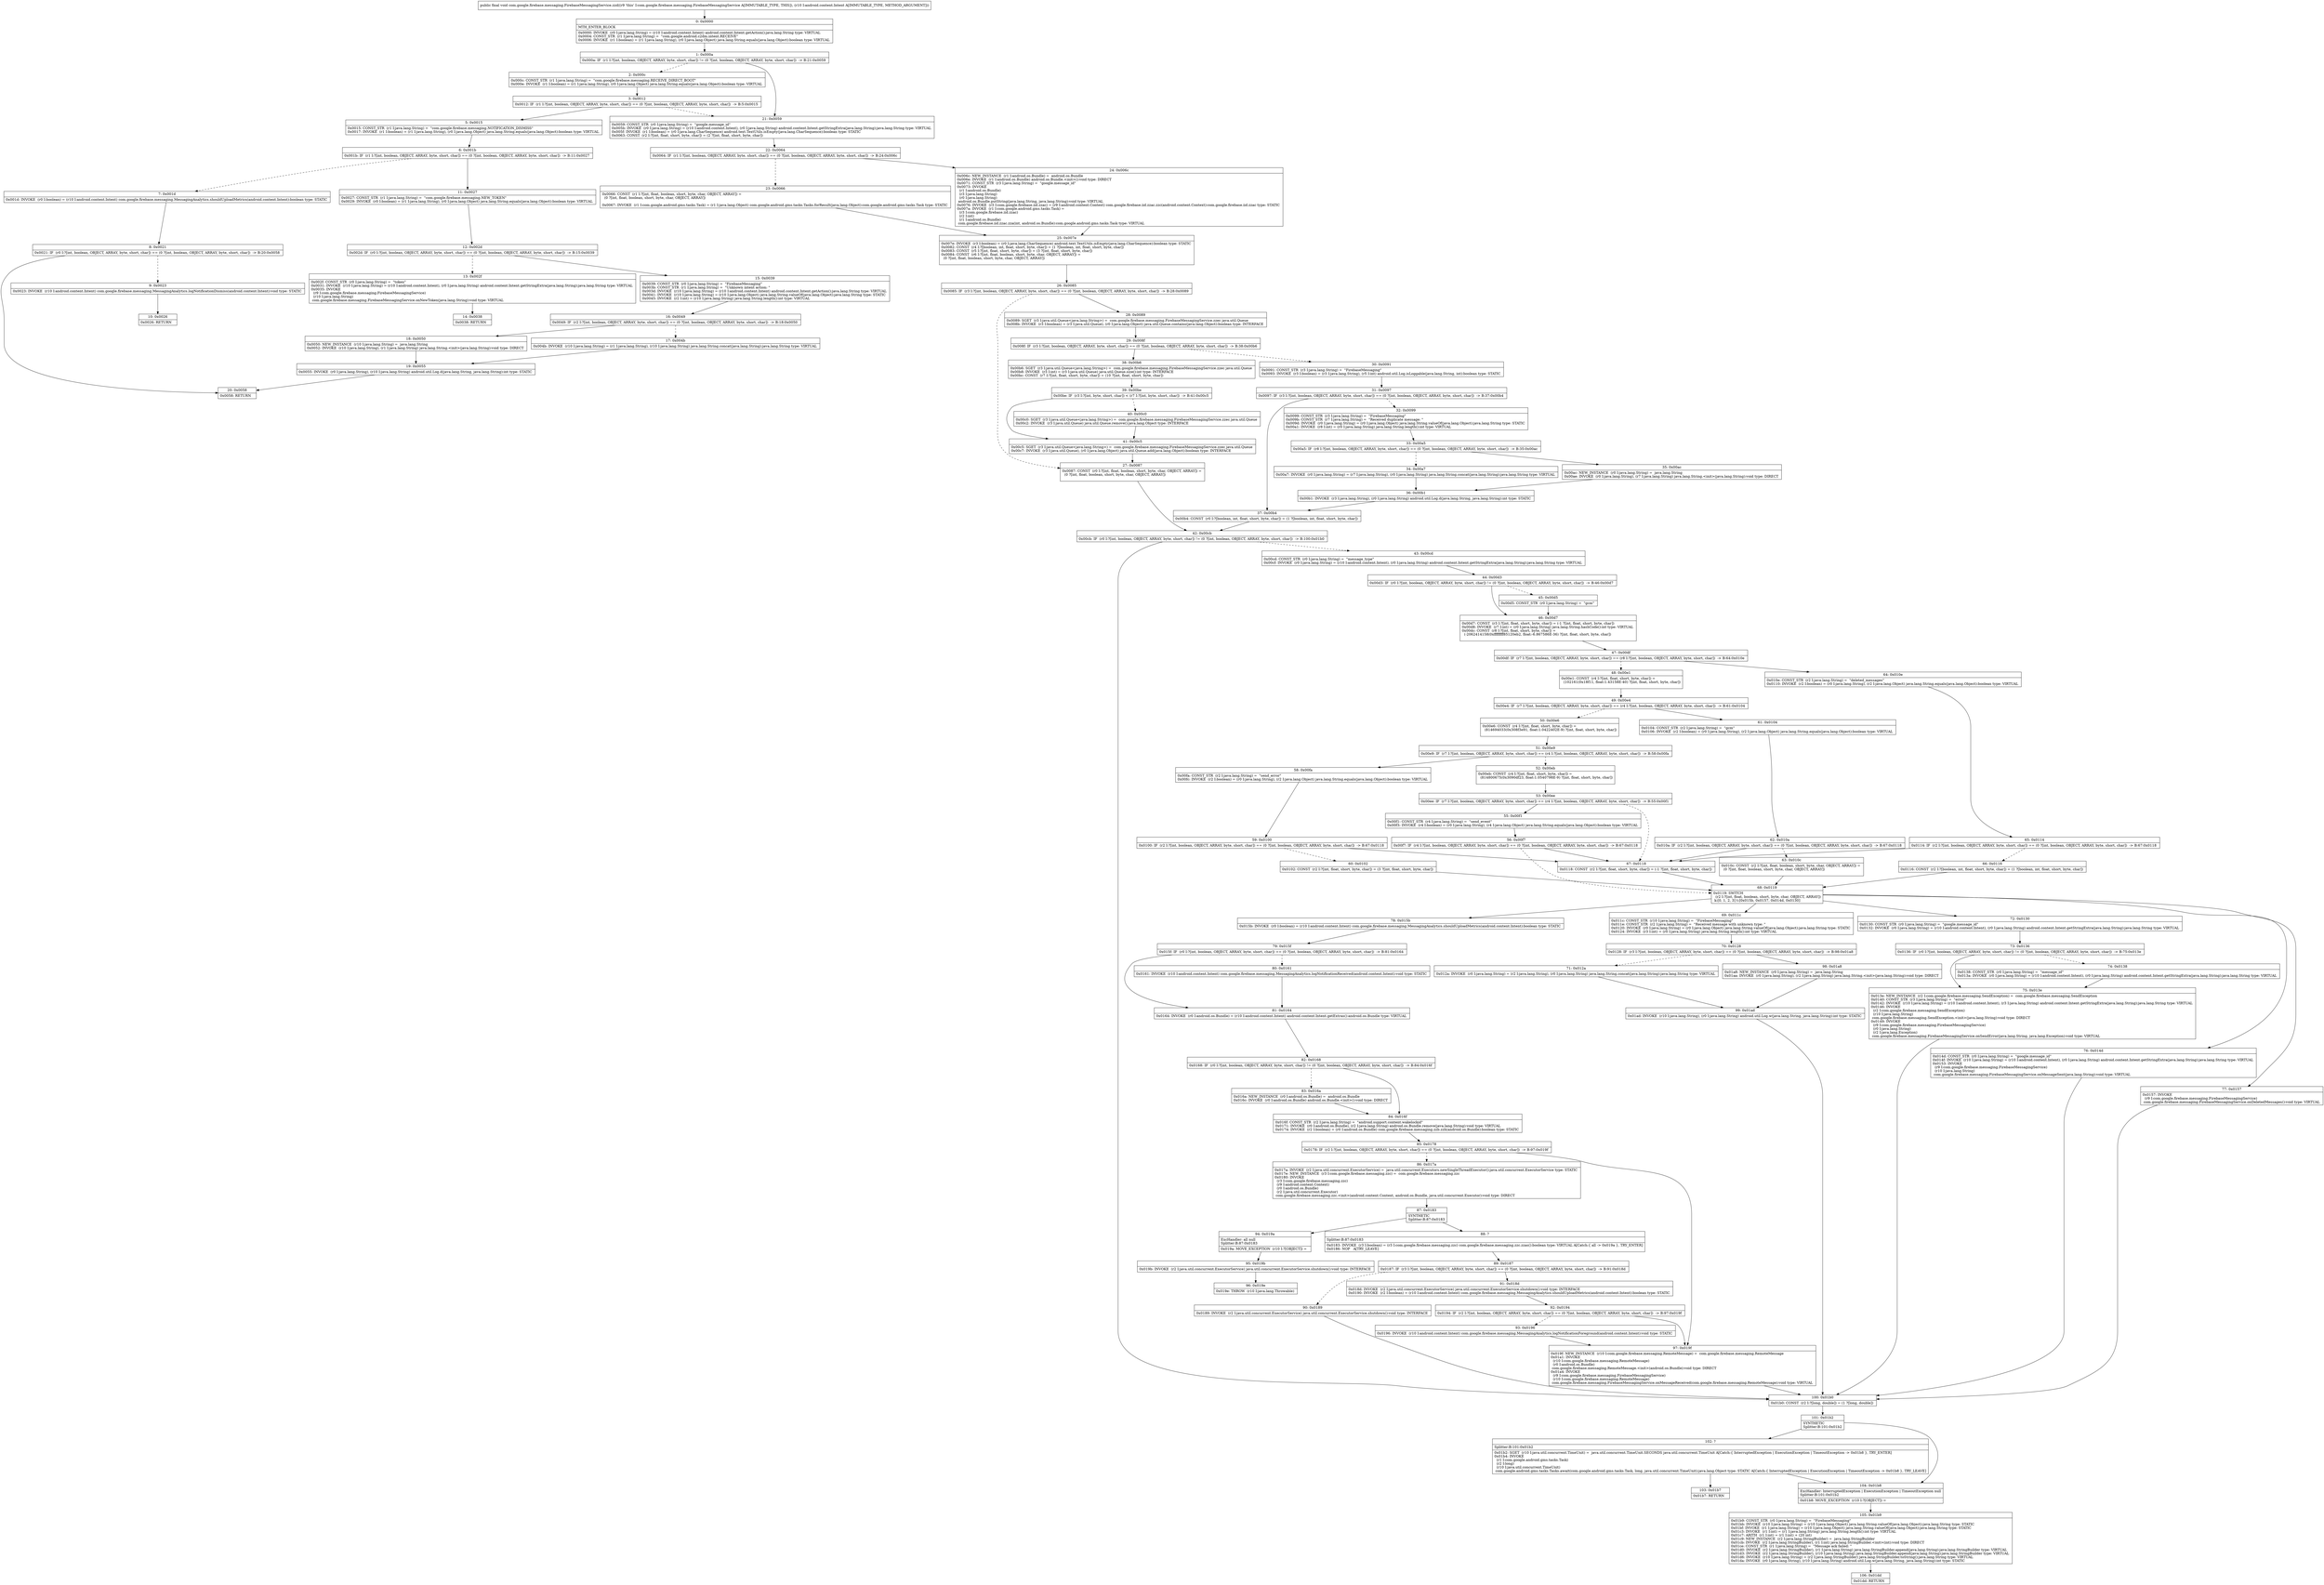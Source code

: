digraph "CFG forcom.google.firebase.messaging.FirebaseMessagingService.zzd(Landroid\/content\/Intent;)V" {
Node_0 [shape=record,label="{0\:\ 0x0000|MTH_ENTER_BLOCK\l|0x0000: INVOKE  (r0 I:java.lang.String) = (r10 I:android.content.Intent) android.content.Intent.getAction():java.lang.String type: VIRTUAL \l0x0004: CONST_STR  (r1 I:java.lang.String) =  \"com.google.android.c2dm.intent.RECEIVE\" \l0x0006: INVOKE  (r1 I:boolean) = (r1 I:java.lang.String), (r0 I:java.lang.Object) java.lang.String.equals(java.lang.Object):boolean type: VIRTUAL \l}"];
Node_1 [shape=record,label="{1\:\ 0x000a|0x000a: IF  (r1 I:?[int, boolean, OBJECT, ARRAY, byte, short, char]) != (0 ?[int, boolean, OBJECT, ARRAY, byte, short, char])  \-\> B:21:0x0059 \l}"];
Node_2 [shape=record,label="{2\:\ 0x000c|0x000c: CONST_STR  (r1 I:java.lang.String) =  \"com.google.firebase.messaging.RECEIVE_DIRECT_BOOT\" \l0x000e: INVOKE  (r1 I:boolean) = (r1 I:java.lang.String), (r0 I:java.lang.Object) java.lang.String.equals(java.lang.Object):boolean type: VIRTUAL \l}"];
Node_3 [shape=record,label="{3\:\ 0x0012|0x0012: IF  (r1 I:?[int, boolean, OBJECT, ARRAY, byte, short, char]) == (0 ?[int, boolean, OBJECT, ARRAY, byte, short, char])  \-\> B:5:0x0015 \l}"];
Node_5 [shape=record,label="{5\:\ 0x0015|0x0015: CONST_STR  (r1 I:java.lang.String) =  \"com.google.firebase.messaging.NOTIFICATION_DISMISS\" \l0x0017: INVOKE  (r1 I:boolean) = (r1 I:java.lang.String), (r0 I:java.lang.Object) java.lang.String.equals(java.lang.Object):boolean type: VIRTUAL \l}"];
Node_6 [shape=record,label="{6\:\ 0x001b|0x001b: IF  (r1 I:?[int, boolean, OBJECT, ARRAY, byte, short, char]) == (0 ?[int, boolean, OBJECT, ARRAY, byte, short, char])  \-\> B:11:0x0027 \l}"];
Node_7 [shape=record,label="{7\:\ 0x001d|0x001d: INVOKE  (r0 I:boolean) = (r10 I:android.content.Intent) com.google.firebase.messaging.MessagingAnalytics.shouldUploadMetrics(android.content.Intent):boolean type: STATIC \l}"];
Node_8 [shape=record,label="{8\:\ 0x0021|0x0021: IF  (r0 I:?[int, boolean, OBJECT, ARRAY, byte, short, char]) == (0 ?[int, boolean, OBJECT, ARRAY, byte, short, char])  \-\> B:20:0x0058 \l}"];
Node_9 [shape=record,label="{9\:\ 0x0023|0x0023: INVOKE  (r10 I:android.content.Intent) com.google.firebase.messaging.MessagingAnalytics.logNotificationDismiss(android.content.Intent):void type: STATIC \l}"];
Node_10 [shape=record,label="{10\:\ 0x0026|0x0026: RETURN   \l}"];
Node_11 [shape=record,label="{11\:\ 0x0027|0x0027: CONST_STR  (r1 I:java.lang.String) =  \"com.google.firebase.messaging.NEW_TOKEN\" \l0x0029: INVOKE  (r0 I:boolean) = (r1 I:java.lang.String), (r0 I:java.lang.Object) java.lang.String.equals(java.lang.Object):boolean type: VIRTUAL \l}"];
Node_12 [shape=record,label="{12\:\ 0x002d|0x002d: IF  (r0 I:?[int, boolean, OBJECT, ARRAY, byte, short, char]) == (0 ?[int, boolean, OBJECT, ARRAY, byte, short, char])  \-\> B:15:0x0039 \l}"];
Node_13 [shape=record,label="{13\:\ 0x002f|0x002f: CONST_STR  (r0 I:java.lang.String) =  \"token\" \l0x0031: INVOKE  (r10 I:java.lang.String) = (r10 I:android.content.Intent), (r0 I:java.lang.String) android.content.Intent.getStringExtra(java.lang.String):java.lang.String type: VIRTUAL \l0x0035: INVOKE  \l  (r9 I:com.google.firebase.messaging.FirebaseMessagingService)\l  (r10 I:java.lang.String)\l com.google.firebase.messaging.FirebaseMessagingService.onNewToken(java.lang.String):void type: VIRTUAL \l}"];
Node_14 [shape=record,label="{14\:\ 0x0038|0x0038: RETURN   \l}"];
Node_15 [shape=record,label="{15\:\ 0x0039|0x0039: CONST_STR  (r0 I:java.lang.String) =  \"FirebaseMessaging\" \l0x003b: CONST_STR  (r1 I:java.lang.String) =  \"Unknown intent action: \" \l0x003d: INVOKE  (r10 I:java.lang.String) = (r10 I:android.content.Intent) android.content.Intent.getAction():java.lang.String type: VIRTUAL \l0x0041: INVOKE  (r10 I:java.lang.String) = (r10 I:java.lang.Object) java.lang.String.valueOf(java.lang.Object):java.lang.String type: STATIC \l0x0045: INVOKE  (r2 I:int) = (r10 I:java.lang.String) java.lang.String.length():int type: VIRTUAL \l}"];
Node_16 [shape=record,label="{16\:\ 0x0049|0x0049: IF  (r2 I:?[int, boolean, OBJECT, ARRAY, byte, short, char]) == (0 ?[int, boolean, OBJECT, ARRAY, byte, short, char])  \-\> B:18:0x0050 \l}"];
Node_17 [shape=record,label="{17\:\ 0x004b|0x004b: INVOKE  (r10 I:java.lang.String) = (r1 I:java.lang.String), (r10 I:java.lang.String) java.lang.String.concat(java.lang.String):java.lang.String type: VIRTUAL \l}"];
Node_18 [shape=record,label="{18\:\ 0x0050|0x0050: NEW_INSTANCE  (r10 I:java.lang.String) =  java.lang.String \l0x0052: INVOKE  (r10 I:java.lang.String), (r1 I:java.lang.String) java.lang.String.\<init\>(java.lang.String):void type: DIRECT \l}"];
Node_19 [shape=record,label="{19\:\ 0x0055|0x0055: INVOKE  (r0 I:java.lang.String), (r10 I:java.lang.String) android.util.Log.d(java.lang.String, java.lang.String):int type: STATIC \l}"];
Node_20 [shape=record,label="{20\:\ 0x0058|0x0058: RETURN   \l}"];
Node_21 [shape=record,label="{21\:\ 0x0059|0x0059: CONST_STR  (r0 I:java.lang.String) =  \"google.message_id\" \l0x005b: INVOKE  (r0 I:java.lang.String) = (r10 I:android.content.Intent), (r0 I:java.lang.String) android.content.Intent.getStringExtra(java.lang.String):java.lang.String type: VIRTUAL \l0x005f: INVOKE  (r1 I:boolean) = (r0 I:java.lang.CharSequence) android.text.TextUtils.isEmpty(java.lang.CharSequence):boolean type: STATIC \l0x0063: CONST  (r2 I:?[int, float, short, byte, char]) = (2 ?[int, float, short, byte, char]) \l}"];
Node_22 [shape=record,label="{22\:\ 0x0064|0x0064: IF  (r1 I:?[int, boolean, OBJECT, ARRAY, byte, short, char]) == (0 ?[int, boolean, OBJECT, ARRAY, byte, short, char])  \-\> B:24:0x006c \l}"];
Node_23 [shape=record,label="{23\:\ 0x0066|0x0066: CONST  (r1 I:?[int, float, boolean, short, byte, char, OBJECT, ARRAY]) = \l  (0 ?[int, float, boolean, short, byte, char, OBJECT, ARRAY])\l \l0x0067: INVOKE  (r1 I:com.google.android.gms.tasks.Task) = (r1 I:java.lang.Object) com.google.android.gms.tasks.Tasks.forResult(java.lang.Object):com.google.android.gms.tasks.Task type: STATIC \l}"];
Node_24 [shape=record,label="{24\:\ 0x006c|0x006c: NEW_INSTANCE  (r1 I:android.os.Bundle) =  android.os.Bundle \l0x006e: INVOKE  (r1 I:android.os.Bundle) android.os.Bundle.\<init\>():void type: DIRECT \l0x0071: CONST_STR  (r3 I:java.lang.String) =  \"google.message_id\" \l0x0073: INVOKE  \l  (r1 I:android.os.Bundle)\l  (r3 I:java.lang.String)\l  (r0 I:java.lang.String)\l android.os.Bundle.putString(java.lang.String, java.lang.String):void type: VIRTUAL \l0x0076: INVOKE  (r3 I:com.google.firebase.iid.zzac) = (r9 I:android.content.Context) com.google.firebase.iid.zzac.zzc(android.content.Context):com.google.firebase.iid.zzac type: STATIC \l0x007a: INVOKE  (r1 I:com.google.android.gms.tasks.Task) = \l  (r3 I:com.google.firebase.iid.zzac)\l  (r2 I:int)\l  (r1 I:android.os.Bundle)\l com.google.firebase.iid.zzac.zza(int, android.os.Bundle):com.google.android.gms.tasks.Task type: VIRTUAL \l}"];
Node_25 [shape=record,label="{25\:\ 0x007e|0x007e: INVOKE  (r3 I:boolean) = (r0 I:java.lang.CharSequence) android.text.TextUtils.isEmpty(java.lang.CharSequence):boolean type: STATIC \l0x0082: CONST  (r4 I:?[boolean, int, float, short, byte, char]) = (1 ?[boolean, int, float, short, byte, char]) \l0x0083: CONST  (r5 I:?[int, float, short, byte, char]) = (3 ?[int, float, short, byte, char]) \l0x0084: CONST  (r6 I:?[int, float, boolean, short, byte, char, OBJECT, ARRAY]) = \l  (0 ?[int, float, boolean, short, byte, char, OBJECT, ARRAY])\l \l}"];
Node_26 [shape=record,label="{26\:\ 0x0085|0x0085: IF  (r3 I:?[int, boolean, OBJECT, ARRAY, byte, short, char]) == (0 ?[int, boolean, OBJECT, ARRAY, byte, short, char])  \-\> B:28:0x0089 \l}"];
Node_27 [shape=record,label="{27\:\ 0x0087|0x0087: CONST  (r0 I:?[int, float, boolean, short, byte, char, OBJECT, ARRAY]) = \l  (0 ?[int, float, boolean, short, byte, char, OBJECT, ARRAY])\l \l}"];
Node_28 [shape=record,label="{28\:\ 0x0089|0x0089: SGET  (r3 I:java.util.Queue\<java.lang.String\>) =  com.google.firebase.messaging.FirebaseMessagingService.zzec java.util.Queue \l0x008b: INVOKE  (r3 I:boolean) = (r3 I:java.util.Queue), (r0 I:java.lang.Object) java.util.Queue.contains(java.lang.Object):boolean type: INTERFACE \l}"];
Node_29 [shape=record,label="{29\:\ 0x008f|0x008f: IF  (r3 I:?[int, boolean, OBJECT, ARRAY, byte, short, char]) == (0 ?[int, boolean, OBJECT, ARRAY, byte, short, char])  \-\> B:38:0x00b6 \l}"];
Node_30 [shape=record,label="{30\:\ 0x0091|0x0091: CONST_STR  (r3 I:java.lang.String) =  \"FirebaseMessaging\" \l0x0093: INVOKE  (r3 I:boolean) = (r3 I:java.lang.String), (r5 I:int) android.util.Log.isLoggable(java.lang.String, int):boolean type: STATIC \l}"];
Node_31 [shape=record,label="{31\:\ 0x0097|0x0097: IF  (r3 I:?[int, boolean, OBJECT, ARRAY, byte, short, char]) == (0 ?[int, boolean, OBJECT, ARRAY, byte, short, char])  \-\> B:37:0x00b4 \l}"];
Node_32 [shape=record,label="{32\:\ 0x0099|0x0099: CONST_STR  (r3 I:java.lang.String) =  \"FirebaseMessaging\" \l0x009b: CONST_STR  (r7 I:java.lang.String) =  \"Received duplicate message: \" \l0x009d: INVOKE  (r0 I:java.lang.String) = (r0 I:java.lang.Object) java.lang.String.valueOf(java.lang.Object):java.lang.String type: STATIC \l0x00a1: INVOKE  (r8 I:int) = (r0 I:java.lang.String) java.lang.String.length():int type: VIRTUAL \l}"];
Node_33 [shape=record,label="{33\:\ 0x00a5|0x00a5: IF  (r8 I:?[int, boolean, OBJECT, ARRAY, byte, short, char]) == (0 ?[int, boolean, OBJECT, ARRAY, byte, short, char])  \-\> B:35:0x00ac \l}"];
Node_34 [shape=record,label="{34\:\ 0x00a7|0x00a7: INVOKE  (r0 I:java.lang.String) = (r7 I:java.lang.String), (r0 I:java.lang.String) java.lang.String.concat(java.lang.String):java.lang.String type: VIRTUAL \l}"];
Node_35 [shape=record,label="{35\:\ 0x00ac|0x00ac: NEW_INSTANCE  (r0 I:java.lang.String) =  java.lang.String \l0x00ae: INVOKE  (r0 I:java.lang.String), (r7 I:java.lang.String) java.lang.String.\<init\>(java.lang.String):void type: DIRECT \l}"];
Node_36 [shape=record,label="{36\:\ 0x00b1|0x00b1: INVOKE  (r3 I:java.lang.String), (r0 I:java.lang.String) android.util.Log.d(java.lang.String, java.lang.String):int type: STATIC \l}"];
Node_37 [shape=record,label="{37\:\ 0x00b4|0x00b4: CONST  (r0 I:?[boolean, int, float, short, byte, char]) = (1 ?[boolean, int, float, short, byte, char]) \l}"];
Node_38 [shape=record,label="{38\:\ 0x00b6|0x00b6: SGET  (r3 I:java.util.Queue\<java.lang.String\>) =  com.google.firebase.messaging.FirebaseMessagingService.zzec java.util.Queue \l0x00b8: INVOKE  (r3 I:int) = (r3 I:java.util.Queue) java.util.Queue.size():int type: INTERFACE \l0x00bc: CONST  (r7 I:?[int, float, short, byte, char]) = (10 ?[int, float, short, byte, char]) \l}"];
Node_39 [shape=record,label="{39\:\ 0x00be|0x00be: IF  (r3 I:?[int, byte, short, char]) \< (r7 I:?[int, byte, short, char])  \-\> B:41:0x00c5 \l}"];
Node_40 [shape=record,label="{40\:\ 0x00c0|0x00c0: SGET  (r3 I:java.util.Queue\<java.lang.String\>) =  com.google.firebase.messaging.FirebaseMessagingService.zzec java.util.Queue \l0x00c2: INVOKE  (r3 I:java.util.Queue) java.util.Queue.remove():java.lang.Object type: INTERFACE \l}"];
Node_41 [shape=record,label="{41\:\ 0x00c5|0x00c5: SGET  (r3 I:java.util.Queue\<java.lang.String\>) =  com.google.firebase.messaging.FirebaseMessagingService.zzec java.util.Queue \l0x00c7: INVOKE  (r3 I:java.util.Queue), (r0 I:java.lang.Object) java.util.Queue.add(java.lang.Object):boolean type: INTERFACE \l}"];
Node_42 [shape=record,label="{42\:\ 0x00cb|0x00cb: IF  (r0 I:?[int, boolean, OBJECT, ARRAY, byte, short, char]) != (0 ?[int, boolean, OBJECT, ARRAY, byte, short, char])  \-\> B:100:0x01b0 \l}"];
Node_43 [shape=record,label="{43\:\ 0x00cd|0x00cd: CONST_STR  (r0 I:java.lang.String) =  \"message_type\" \l0x00cf: INVOKE  (r0 I:java.lang.String) = (r10 I:android.content.Intent), (r0 I:java.lang.String) android.content.Intent.getStringExtra(java.lang.String):java.lang.String type: VIRTUAL \l}"];
Node_44 [shape=record,label="{44\:\ 0x00d3|0x00d3: IF  (r0 I:?[int, boolean, OBJECT, ARRAY, byte, short, char]) != (0 ?[int, boolean, OBJECT, ARRAY, byte, short, char])  \-\> B:46:0x00d7 \l}"];
Node_45 [shape=record,label="{45\:\ 0x00d5|0x00d5: CONST_STR  (r0 I:java.lang.String) =  \"gcm\" \l}"];
Node_46 [shape=record,label="{46\:\ 0x00d7|0x00d7: CONST  (r3 I:?[int, float, short, byte, char]) = (\-1 ?[int, float, short, byte, char]) \l0x00d8: INVOKE  (r7 I:int) = (r0 I:java.lang.String) java.lang.String.hashCode():int type: VIRTUAL \l0x00dc: CONST  (r8 I:?[int, float, short, byte, char]) = \l  (\-2062414158(0xffffffff85120eb2, float:\-6.867586E\-36) ?[int, float, short, byte, char])\l \l}"];
Node_47 [shape=record,label="{47\:\ 0x00df|0x00df: IF  (r7 I:?[int, boolean, OBJECT, ARRAY, byte, short, char]) == (r8 I:?[int, boolean, OBJECT, ARRAY, byte, short, char])  \-\> B:64:0x010e \l}"];
Node_48 [shape=record,label="{48\:\ 0x00e1|0x00e1: CONST  (r4 I:?[int, float, short, byte, char]) = \l  (102161(0x18f11, float:1.43158E\-40) ?[int, float, short, byte, char])\l \l}"];
Node_49 [shape=record,label="{49\:\ 0x00e4|0x00e4: IF  (r7 I:?[int, boolean, OBJECT, ARRAY, byte, short, char]) == (r4 I:?[int, boolean, OBJECT, ARRAY, byte, short, char])  \-\> B:61:0x0104 \l}"];
Node_50 [shape=record,label="{50\:\ 0x00e6|0x00e6: CONST  (r4 I:?[int, float, short, byte, char]) = \l  (814694033(0x308f3e91, float:1.0422402E\-9) ?[int, float, short, byte, char])\l \l}"];
Node_51 [shape=record,label="{51\:\ 0x00e9|0x00e9: IF  (r7 I:?[int, boolean, OBJECT, ARRAY, byte, short, char]) == (r4 I:?[int, boolean, OBJECT, ARRAY, byte, short, char])  \-\> B:58:0x00fa \l}"];
Node_52 [shape=record,label="{52\:\ 0x00eb|0x00eb: CONST  (r4 I:?[int, float, short, byte, char]) = \l  (814800675(0x3090df23, float:1.0540798E\-9) ?[int, float, short, byte, char])\l \l}"];
Node_53 [shape=record,label="{53\:\ 0x00ee|0x00ee: IF  (r7 I:?[int, boolean, OBJECT, ARRAY, byte, short, char]) == (r4 I:?[int, boolean, OBJECT, ARRAY, byte, short, char])  \-\> B:55:0x00f1 \l}"];
Node_55 [shape=record,label="{55\:\ 0x00f1|0x00f1: CONST_STR  (r4 I:java.lang.String) =  \"send_event\" \l0x00f3: INVOKE  (r4 I:boolean) = (r0 I:java.lang.String), (r4 I:java.lang.Object) java.lang.String.equals(java.lang.Object):boolean type: VIRTUAL \l}"];
Node_56 [shape=record,label="{56\:\ 0x00f7|0x00f7: IF  (r4 I:?[int, boolean, OBJECT, ARRAY, byte, short, char]) == (0 ?[int, boolean, OBJECT, ARRAY, byte, short, char])  \-\> B:67:0x0118 \l}"];
Node_58 [shape=record,label="{58\:\ 0x00fa|0x00fa: CONST_STR  (r2 I:java.lang.String) =  \"send_error\" \l0x00fc: INVOKE  (r2 I:boolean) = (r0 I:java.lang.String), (r2 I:java.lang.Object) java.lang.String.equals(java.lang.Object):boolean type: VIRTUAL \l}"];
Node_59 [shape=record,label="{59\:\ 0x0100|0x0100: IF  (r2 I:?[int, boolean, OBJECT, ARRAY, byte, short, char]) == (0 ?[int, boolean, OBJECT, ARRAY, byte, short, char])  \-\> B:67:0x0118 \l}"];
Node_60 [shape=record,label="{60\:\ 0x0102|0x0102: CONST  (r2 I:?[int, float, short, byte, char]) = (3 ?[int, float, short, byte, char]) \l}"];
Node_61 [shape=record,label="{61\:\ 0x0104|0x0104: CONST_STR  (r2 I:java.lang.String) =  \"gcm\" \l0x0106: INVOKE  (r2 I:boolean) = (r0 I:java.lang.String), (r2 I:java.lang.Object) java.lang.String.equals(java.lang.Object):boolean type: VIRTUAL \l}"];
Node_62 [shape=record,label="{62\:\ 0x010a|0x010a: IF  (r2 I:?[int, boolean, OBJECT, ARRAY, byte, short, char]) == (0 ?[int, boolean, OBJECT, ARRAY, byte, short, char])  \-\> B:67:0x0118 \l}"];
Node_63 [shape=record,label="{63\:\ 0x010c|0x010c: CONST  (r2 I:?[int, float, boolean, short, byte, char, OBJECT, ARRAY]) = \l  (0 ?[int, float, boolean, short, byte, char, OBJECT, ARRAY])\l \l}"];
Node_64 [shape=record,label="{64\:\ 0x010e|0x010e: CONST_STR  (r2 I:java.lang.String) =  \"deleted_messages\" \l0x0110: INVOKE  (r2 I:boolean) = (r0 I:java.lang.String), (r2 I:java.lang.Object) java.lang.String.equals(java.lang.Object):boolean type: VIRTUAL \l}"];
Node_65 [shape=record,label="{65\:\ 0x0114|0x0114: IF  (r2 I:?[int, boolean, OBJECT, ARRAY, byte, short, char]) == (0 ?[int, boolean, OBJECT, ARRAY, byte, short, char])  \-\> B:67:0x0118 \l}"];
Node_66 [shape=record,label="{66\:\ 0x0116|0x0116: CONST  (r2 I:?[boolean, int, float, short, byte, char]) = (1 ?[boolean, int, float, short, byte, char]) \l}"];
Node_67 [shape=record,label="{67\:\ 0x0118|0x0118: CONST  (r2 I:?[int, float, short, byte, char]) = (\-1 ?[int, float, short, byte, char]) \l}"];
Node_68 [shape=record,label="{68\:\ 0x0119|0x0119: SWITCH  \l  (r2 I:?[int, float, boolean, short, byte, char, OBJECT, ARRAY])\l k:[0, 1, 2, 3] t:[0x015b, 0x0157, 0x014d, 0x0130] \l}"];
Node_69 [shape=record,label="{69\:\ 0x011c|0x011c: CONST_STR  (r10 I:java.lang.String) =  \"FirebaseMessaging\" \l0x011e: CONST_STR  (r2 I:java.lang.String) =  \"Received message with unknown type: \" \l0x0120: INVOKE  (r0 I:java.lang.String) = (r0 I:java.lang.Object) java.lang.String.valueOf(java.lang.Object):java.lang.String type: STATIC \l0x0124: INVOKE  (r3 I:int) = (r0 I:java.lang.String) java.lang.String.length():int type: VIRTUAL \l}"];
Node_70 [shape=record,label="{70\:\ 0x0128|0x0128: IF  (r3 I:?[int, boolean, OBJECT, ARRAY, byte, short, char]) == (0 ?[int, boolean, OBJECT, ARRAY, byte, short, char])  \-\> B:98:0x01a8 \l}"];
Node_71 [shape=record,label="{71\:\ 0x012a|0x012a: INVOKE  (r0 I:java.lang.String) = (r2 I:java.lang.String), (r0 I:java.lang.String) java.lang.String.concat(java.lang.String):java.lang.String type: VIRTUAL \l}"];
Node_72 [shape=record,label="{72\:\ 0x0130|0x0130: CONST_STR  (r0 I:java.lang.String) =  \"google.message_id\" \l0x0132: INVOKE  (r0 I:java.lang.String) = (r10 I:android.content.Intent), (r0 I:java.lang.String) android.content.Intent.getStringExtra(java.lang.String):java.lang.String type: VIRTUAL \l}"];
Node_73 [shape=record,label="{73\:\ 0x0136|0x0136: IF  (r0 I:?[int, boolean, OBJECT, ARRAY, byte, short, char]) != (0 ?[int, boolean, OBJECT, ARRAY, byte, short, char])  \-\> B:75:0x013e \l}"];
Node_74 [shape=record,label="{74\:\ 0x0138|0x0138: CONST_STR  (r0 I:java.lang.String) =  \"message_id\" \l0x013a: INVOKE  (r0 I:java.lang.String) = (r10 I:android.content.Intent), (r0 I:java.lang.String) android.content.Intent.getStringExtra(java.lang.String):java.lang.String type: VIRTUAL \l}"];
Node_75 [shape=record,label="{75\:\ 0x013e|0x013e: NEW_INSTANCE  (r2 I:com.google.firebase.messaging.SendException) =  com.google.firebase.messaging.SendException \l0x0140: CONST_STR  (r3 I:java.lang.String) =  \"error\" \l0x0142: INVOKE  (r10 I:java.lang.String) = (r10 I:android.content.Intent), (r3 I:java.lang.String) android.content.Intent.getStringExtra(java.lang.String):java.lang.String type: VIRTUAL \l0x0146: INVOKE  \l  (r2 I:com.google.firebase.messaging.SendException)\l  (r10 I:java.lang.String)\l com.google.firebase.messaging.SendException.\<init\>(java.lang.String):void type: DIRECT \l0x0149: INVOKE  \l  (r9 I:com.google.firebase.messaging.FirebaseMessagingService)\l  (r0 I:java.lang.String)\l  (r2 I:java.lang.Exception)\l com.google.firebase.messaging.FirebaseMessagingService.onSendError(java.lang.String, java.lang.Exception):void type: VIRTUAL \l}"];
Node_76 [shape=record,label="{76\:\ 0x014d|0x014d: CONST_STR  (r0 I:java.lang.String) =  \"google.message_id\" \l0x014f: INVOKE  (r10 I:java.lang.String) = (r10 I:android.content.Intent), (r0 I:java.lang.String) android.content.Intent.getStringExtra(java.lang.String):java.lang.String type: VIRTUAL \l0x0153: INVOKE  \l  (r9 I:com.google.firebase.messaging.FirebaseMessagingService)\l  (r10 I:java.lang.String)\l com.google.firebase.messaging.FirebaseMessagingService.onMessageSent(java.lang.String):void type: VIRTUAL \l}"];
Node_77 [shape=record,label="{77\:\ 0x0157|0x0157: INVOKE  \l  (r9 I:com.google.firebase.messaging.FirebaseMessagingService)\l com.google.firebase.messaging.FirebaseMessagingService.onDeletedMessages():void type: VIRTUAL \l}"];
Node_78 [shape=record,label="{78\:\ 0x015b|0x015b: INVOKE  (r0 I:boolean) = (r10 I:android.content.Intent) com.google.firebase.messaging.MessagingAnalytics.shouldUploadMetrics(android.content.Intent):boolean type: STATIC \l}"];
Node_79 [shape=record,label="{79\:\ 0x015f|0x015f: IF  (r0 I:?[int, boolean, OBJECT, ARRAY, byte, short, char]) == (0 ?[int, boolean, OBJECT, ARRAY, byte, short, char])  \-\> B:81:0x0164 \l}"];
Node_80 [shape=record,label="{80\:\ 0x0161|0x0161: INVOKE  (r10 I:android.content.Intent) com.google.firebase.messaging.MessagingAnalytics.logNotificationReceived(android.content.Intent):void type: STATIC \l}"];
Node_81 [shape=record,label="{81\:\ 0x0164|0x0164: INVOKE  (r0 I:android.os.Bundle) = (r10 I:android.content.Intent) android.content.Intent.getExtras():android.os.Bundle type: VIRTUAL \l}"];
Node_82 [shape=record,label="{82\:\ 0x0168|0x0168: IF  (r0 I:?[int, boolean, OBJECT, ARRAY, byte, short, char]) != (0 ?[int, boolean, OBJECT, ARRAY, byte, short, char])  \-\> B:84:0x016f \l}"];
Node_83 [shape=record,label="{83\:\ 0x016a|0x016a: NEW_INSTANCE  (r0 I:android.os.Bundle) =  android.os.Bundle \l0x016c: INVOKE  (r0 I:android.os.Bundle) android.os.Bundle.\<init\>():void type: DIRECT \l}"];
Node_84 [shape=record,label="{84\:\ 0x016f|0x016f: CONST_STR  (r2 I:java.lang.String) =  \"android.support.content.wakelockid\" \l0x0171: INVOKE  (r0 I:android.os.Bundle), (r2 I:java.lang.String) android.os.Bundle.remove(java.lang.String):void type: VIRTUAL \l0x0174: INVOKE  (r2 I:boolean) = (r0 I:android.os.Bundle) com.google.firebase.messaging.zzb.zzh(android.os.Bundle):boolean type: STATIC \l}"];
Node_85 [shape=record,label="{85\:\ 0x0178|0x0178: IF  (r2 I:?[int, boolean, OBJECT, ARRAY, byte, short, char]) == (0 ?[int, boolean, OBJECT, ARRAY, byte, short, char])  \-\> B:97:0x019f \l}"];
Node_86 [shape=record,label="{86\:\ 0x017a|0x017a: INVOKE  (r2 I:java.util.concurrent.ExecutorService) =  java.util.concurrent.Executors.newSingleThreadExecutor():java.util.concurrent.ExecutorService type: STATIC \l0x017e: NEW_INSTANCE  (r3 I:com.google.firebase.messaging.zzc) =  com.google.firebase.messaging.zzc \l0x0180: INVOKE  \l  (r3 I:com.google.firebase.messaging.zzc)\l  (r9 I:android.content.Context)\l  (r0 I:android.os.Bundle)\l  (r2 I:java.util.concurrent.Executor)\l com.google.firebase.messaging.zzc.\<init\>(android.content.Context, android.os.Bundle, java.util.concurrent.Executor):void type: DIRECT \l}"];
Node_87 [shape=record,label="{87\:\ 0x0183|SYNTHETIC\lSplitter:B:87:0x0183\l}"];
Node_88 [shape=record,label="{88\:\ ?|Splitter:B:87:0x0183\l|0x0183: INVOKE  (r3 I:boolean) = (r3 I:com.google.firebase.messaging.zzc) com.google.firebase.messaging.zzc.zzas():boolean type: VIRTUAL A[Catch:\{ all \-\> 0x019a \}, TRY_ENTER]\l0x0186: NOP   A[TRY_LEAVE]\l}"];
Node_89 [shape=record,label="{89\:\ 0x0187|0x0187: IF  (r3 I:?[int, boolean, OBJECT, ARRAY, byte, short, char]) == (0 ?[int, boolean, OBJECT, ARRAY, byte, short, char])  \-\> B:91:0x018d \l}"];
Node_90 [shape=record,label="{90\:\ 0x0189|0x0189: INVOKE  (r2 I:java.util.concurrent.ExecutorService) java.util.concurrent.ExecutorService.shutdown():void type: INTERFACE \l}"];
Node_91 [shape=record,label="{91\:\ 0x018d|0x018d: INVOKE  (r2 I:java.util.concurrent.ExecutorService) java.util.concurrent.ExecutorService.shutdown():void type: INTERFACE \l0x0190: INVOKE  (r2 I:boolean) = (r10 I:android.content.Intent) com.google.firebase.messaging.MessagingAnalytics.shouldUploadMetrics(android.content.Intent):boolean type: STATIC \l}"];
Node_92 [shape=record,label="{92\:\ 0x0194|0x0194: IF  (r2 I:?[int, boolean, OBJECT, ARRAY, byte, short, char]) == (0 ?[int, boolean, OBJECT, ARRAY, byte, short, char])  \-\> B:97:0x019f \l}"];
Node_93 [shape=record,label="{93\:\ 0x0196|0x0196: INVOKE  (r10 I:android.content.Intent) com.google.firebase.messaging.MessagingAnalytics.logNotificationForeground(android.content.Intent):void type: STATIC \l}"];
Node_94 [shape=record,label="{94\:\ 0x019a|ExcHandler: all null\lSplitter:B:87:0x0183\l|0x019a: MOVE_EXCEPTION  (r10 I:?[OBJECT]) =  \l}"];
Node_95 [shape=record,label="{95\:\ 0x019b|0x019b: INVOKE  (r2 I:java.util.concurrent.ExecutorService) java.util.concurrent.ExecutorService.shutdown():void type: INTERFACE \l}"];
Node_96 [shape=record,label="{96\:\ 0x019e|0x019e: THROW  (r10 I:java.lang.Throwable) \l}"];
Node_97 [shape=record,label="{97\:\ 0x019f|0x019f: NEW_INSTANCE  (r10 I:com.google.firebase.messaging.RemoteMessage) =  com.google.firebase.messaging.RemoteMessage \l0x01a1: INVOKE  \l  (r10 I:com.google.firebase.messaging.RemoteMessage)\l  (r0 I:android.os.Bundle)\l com.google.firebase.messaging.RemoteMessage.\<init\>(android.os.Bundle):void type: DIRECT \l0x01a4: INVOKE  \l  (r9 I:com.google.firebase.messaging.FirebaseMessagingService)\l  (r10 I:com.google.firebase.messaging.RemoteMessage)\l com.google.firebase.messaging.FirebaseMessagingService.onMessageReceived(com.google.firebase.messaging.RemoteMessage):void type: VIRTUAL \l}"];
Node_98 [shape=record,label="{98\:\ 0x01a8|0x01a8: NEW_INSTANCE  (r0 I:java.lang.String) =  java.lang.String \l0x01aa: INVOKE  (r0 I:java.lang.String), (r2 I:java.lang.String) java.lang.String.\<init\>(java.lang.String):void type: DIRECT \l}"];
Node_99 [shape=record,label="{99\:\ 0x01ad|0x01ad: INVOKE  (r10 I:java.lang.String), (r0 I:java.lang.String) android.util.Log.w(java.lang.String, java.lang.String):int type: STATIC \l}"];
Node_100 [shape=record,label="{100\:\ 0x01b0|0x01b0: CONST  (r2 I:?[long, double]) = (1 ?[long, double]) \l}"];
Node_101 [shape=record,label="{101\:\ 0x01b2|SYNTHETIC\lSplitter:B:101:0x01b2\l}"];
Node_102 [shape=record,label="{102\:\ ?|Splitter:B:101:0x01b2\l|0x01b2: SGET  (r10 I:java.util.concurrent.TimeUnit) =  java.util.concurrent.TimeUnit.SECONDS java.util.concurrent.TimeUnit A[Catch:\{ InterruptedException \| ExecutionException \| TimeoutException \-\> 0x01b8 \}, TRY_ENTER]\l0x01b4: INVOKE  \l  (r1 I:com.google.android.gms.tasks.Task)\l  (r2 I:long)\l  (r10 I:java.util.concurrent.TimeUnit)\l com.google.android.gms.tasks.Tasks.await(com.google.android.gms.tasks.Task, long, java.util.concurrent.TimeUnit):java.lang.Object type: STATIC A[Catch:\{ InterruptedException \| ExecutionException \| TimeoutException \-\> 0x01b8 \}, TRY_LEAVE]\l}"];
Node_103 [shape=record,label="{103\:\ 0x01b7|0x01b7: RETURN   \l}"];
Node_104 [shape=record,label="{104\:\ 0x01b8|ExcHandler: InterruptedException \| ExecutionException \| TimeoutException null\lSplitter:B:101:0x01b2\l|0x01b8: MOVE_EXCEPTION  (r10 I:?[OBJECT]) =  \l}"];
Node_105 [shape=record,label="{105\:\ 0x01b9|0x01b9: CONST_STR  (r0 I:java.lang.String) =  \"FirebaseMessaging\" \l0x01bb: INVOKE  (r10 I:java.lang.String) = (r10 I:java.lang.Object) java.lang.String.valueOf(java.lang.Object):java.lang.String type: STATIC \l0x01bf: INVOKE  (r1 I:java.lang.String) = (r10 I:java.lang.Object) java.lang.String.valueOf(java.lang.Object):java.lang.String type: STATIC \l0x01c3: INVOKE  (r1 I:int) = (r1 I:java.lang.String) java.lang.String.length():int type: VIRTUAL \l0x01c7: ARITH  (r1 I:int) = (r1 I:int) + (20 int) \l0x01c9: NEW_INSTANCE  (r2 I:java.lang.StringBuilder) =  java.lang.StringBuilder \l0x01cb: INVOKE  (r2 I:java.lang.StringBuilder), (r1 I:int) java.lang.StringBuilder.\<init\>(int):void type: DIRECT \l0x01ce: CONST_STR  (r1 I:java.lang.String) =  \"Message ack failed: \" \l0x01d0: INVOKE  (r2 I:java.lang.StringBuilder), (r1 I:java.lang.String) java.lang.StringBuilder.append(java.lang.String):java.lang.StringBuilder type: VIRTUAL \l0x01d3: INVOKE  (r2 I:java.lang.StringBuilder), (r10 I:java.lang.String) java.lang.StringBuilder.append(java.lang.String):java.lang.StringBuilder type: VIRTUAL \l0x01d6: INVOKE  (r10 I:java.lang.String) = (r2 I:java.lang.StringBuilder) java.lang.StringBuilder.toString():java.lang.String type: VIRTUAL \l0x01da: INVOKE  (r0 I:java.lang.String), (r10 I:java.lang.String) android.util.Log.w(java.lang.String, java.lang.String):int type: STATIC \l}"];
Node_106 [shape=record,label="{106\:\ 0x01dd|0x01dd: RETURN   \l}"];
MethodNode[shape=record,label="{public final void com.google.firebase.messaging.FirebaseMessagingService.zzd((r9 'this' I:com.google.firebase.messaging.FirebaseMessagingService A[IMMUTABLE_TYPE, THIS]), (r10 I:android.content.Intent A[IMMUTABLE_TYPE, METHOD_ARGUMENT])) }"];
MethodNode -> Node_0;
Node_0 -> Node_1;
Node_1 -> Node_2[style=dashed];
Node_1 -> Node_21;
Node_2 -> Node_3;
Node_3 -> Node_5;
Node_3 -> Node_21[style=dashed];
Node_5 -> Node_6;
Node_6 -> Node_7[style=dashed];
Node_6 -> Node_11;
Node_7 -> Node_8;
Node_8 -> Node_9[style=dashed];
Node_8 -> Node_20;
Node_9 -> Node_10;
Node_11 -> Node_12;
Node_12 -> Node_13[style=dashed];
Node_12 -> Node_15;
Node_13 -> Node_14;
Node_15 -> Node_16;
Node_16 -> Node_17[style=dashed];
Node_16 -> Node_18;
Node_17 -> Node_19;
Node_18 -> Node_19;
Node_19 -> Node_20;
Node_21 -> Node_22;
Node_22 -> Node_23[style=dashed];
Node_22 -> Node_24;
Node_23 -> Node_25;
Node_24 -> Node_25;
Node_25 -> Node_26;
Node_26 -> Node_27[style=dashed];
Node_26 -> Node_28;
Node_27 -> Node_42;
Node_28 -> Node_29;
Node_29 -> Node_30[style=dashed];
Node_29 -> Node_38;
Node_30 -> Node_31;
Node_31 -> Node_32[style=dashed];
Node_31 -> Node_37;
Node_32 -> Node_33;
Node_33 -> Node_34[style=dashed];
Node_33 -> Node_35;
Node_34 -> Node_36;
Node_35 -> Node_36;
Node_36 -> Node_37;
Node_37 -> Node_42;
Node_38 -> Node_39;
Node_39 -> Node_40[style=dashed];
Node_39 -> Node_41;
Node_40 -> Node_41;
Node_41 -> Node_27;
Node_42 -> Node_43[style=dashed];
Node_42 -> Node_100;
Node_43 -> Node_44;
Node_44 -> Node_45[style=dashed];
Node_44 -> Node_46;
Node_45 -> Node_46;
Node_46 -> Node_47;
Node_47 -> Node_48[style=dashed];
Node_47 -> Node_64;
Node_48 -> Node_49;
Node_49 -> Node_50[style=dashed];
Node_49 -> Node_61;
Node_50 -> Node_51;
Node_51 -> Node_52[style=dashed];
Node_51 -> Node_58;
Node_52 -> Node_53;
Node_53 -> Node_55;
Node_53 -> Node_67[style=dashed];
Node_55 -> Node_56;
Node_56 -> Node_67;
Node_56 -> Node_68[style=dashed];
Node_58 -> Node_59;
Node_59 -> Node_60[style=dashed];
Node_59 -> Node_67;
Node_60 -> Node_68;
Node_61 -> Node_62;
Node_62 -> Node_63[style=dashed];
Node_62 -> Node_67;
Node_63 -> Node_68;
Node_64 -> Node_65;
Node_65 -> Node_66[style=dashed];
Node_65 -> Node_67;
Node_66 -> Node_68;
Node_67 -> Node_68;
Node_68 -> Node_69;
Node_68 -> Node_72;
Node_68 -> Node_76;
Node_68 -> Node_77;
Node_68 -> Node_78;
Node_69 -> Node_70;
Node_70 -> Node_71[style=dashed];
Node_70 -> Node_98;
Node_71 -> Node_99;
Node_72 -> Node_73;
Node_73 -> Node_74[style=dashed];
Node_73 -> Node_75;
Node_74 -> Node_75;
Node_75 -> Node_100;
Node_76 -> Node_100;
Node_77 -> Node_100;
Node_78 -> Node_79;
Node_79 -> Node_80[style=dashed];
Node_79 -> Node_81;
Node_80 -> Node_81;
Node_81 -> Node_82;
Node_82 -> Node_83[style=dashed];
Node_82 -> Node_84;
Node_83 -> Node_84;
Node_84 -> Node_85;
Node_85 -> Node_86[style=dashed];
Node_85 -> Node_97;
Node_86 -> Node_87;
Node_87 -> Node_88;
Node_87 -> Node_94;
Node_88 -> Node_89;
Node_89 -> Node_90[style=dashed];
Node_89 -> Node_91;
Node_90 -> Node_100;
Node_91 -> Node_92;
Node_92 -> Node_93[style=dashed];
Node_92 -> Node_97;
Node_93 -> Node_97;
Node_94 -> Node_95;
Node_95 -> Node_96;
Node_97 -> Node_100;
Node_98 -> Node_99;
Node_99 -> Node_100;
Node_100 -> Node_101;
Node_101 -> Node_102;
Node_101 -> Node_104;
Node_102 -> Node_103;
Node_102 -> Node_104;
Node_104 -> Node_105;
Node_105 -> Node_106;
}

